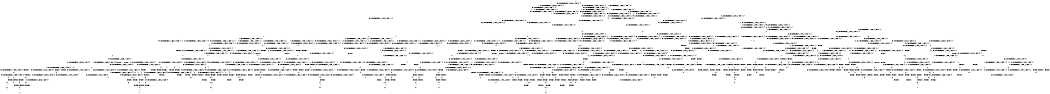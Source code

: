 digraph BCG {
size = "7, 10.5";
center = TRUE;
node [shape = circle];
0 [peripheries = 2];
0 -> 1 [label = "EX !0 !ATOMIC_EXCH_BRANCH (1, +0, FALSE, +0, 1, TRUE) !{0, 1, 2}"];
0 -> 2 [label = "EX !2 !ATOMIC_EXCH_BRANCH (1, +1, TRUE, +0, 2, TRUE) !{0, 1, 2}"];
0 -> 3 [label = "EX !1 !ATOMIC_EXCH_BRANCH (1, +0, TRUE, +0, 1, TRUE) !{0, 1, 2}"];
0 -> 4 [label = "EX !0 !ATOMIC_EXCH_BRANCH (1, +0, FALSE, +0, 1, TRUE) !{0, 1, 2}"];
1 -> 1 [label = "EX !0 !ATOMIC_EXCH_BRANCH (1, +0, FALSE, +0, 1, TRUE) !{0, 1, 2}"];
1 -> 5 [label = "EX !2 !ATOMIC_EXCH_BRANCH (1, +1, TRUE, +0, 2, TRUE) !{0, 1, 2}"];
1 -> 6 [label = "EX !1 !ATOMIC_EXCH_BRANCH (1, +0, TRUE, +0, 1, TRUE) !{0, 1, 2}"];
1 -> 4 [label = "EX !0 !ATOMIC_EXCH_BRANCH (1, +0, FALSE, +0, 1, TRUE) !{0, 1, 2}"];
2 -> 7 [label = "EX !2 !ATOMIC_EXCH_BRANCH (1, +1, TRUE, +1, 2, TRUE) !{0, 1, 2}"];
2 -> 8 [label = "EX !0 !ATOMIC_EXCH_BRANCH (1, +0, FALSE, +0, 1, FALSE) !{0, 1, 2}"];
2 -> 9 [label = "EX !1 !ATOMIC_EXCH_BRANCH (1, +0, TRUE, +0, 1, FALSE) !{0, 1, 2}"];
2 -> 10 [label = "EX !0 !ATOMIC_EXCH_BRANCH (1, +0, FALSE, +0, 1, FALSE) !{0, 1, 2}"];
3 -> 3 [label = "EX !1 !ATOMIC_EXCH_BRANCH (1, +0, TRUE, +0, 1, TRUE) !{0, 1, 2}"];
3 -> 11 [label = "EX !0 !ATOMIC_EXCH_BRANCH (1, +0, FALSE, +0, 1, TRUE) !{0, 1, 2}"];
3 -> 12 [label = "EX !2 !ATOMIC_EXCH_BRANCH (1, +1, TRUE, +0, 2, TRUE) !{0, 1, 2}"];
3 -> 13 [label = "EX !0 !ATOMIC_EXCH_BRANCH (1, +0, FALSE, +0, 1, TRUE) !{0, 1, 2}"];
4 -> 14 [label = "EX !1 !ATOMIC_EXCH_BRANCH (1, +0, TRUE, +0, 1, TRUE) !{0, 1, 2}"];
4 -> 4 [label = "EX !0 !ATOMIC_EXCH_BRANCH (1, +0, FALSE, +0, 1, TRUE) !{0, 1, 2}"];
4 -> 15 [label = "EX !2 !ATOMIC_EXCH_BRANCH (1, +1, TRUE, +0, 2, TRUE) !{0, 1, 2}"];
4 -> 16 [label = "EX !1 !ATOMIC_EXCH_BRANCH (1, +0, TRUE, +0, 1, TRUE) !{0, 1, 2}"];
5 -> 8 [label = "EX !0 !ATOMIC_EXCH_BRANCH (1, +0, FALSE, +0, 1, FALSE) !{0, 1, 2}"];
5 -> 17 [label = "EX !2 !ATOMIC_EXCH_BRANCH (1, +1, TRUE, +1, 2, TRUE) !{0, 1, 2}"];
5 -> 18 [label = "EX !1 !ATOMIC_EXCH_BRANCH (1, +0, TRUE, +0, 1, FALSE) !{0, 1, 2}"];
5 -> 10 [label = "EX !0 !ATOMIC_EXCH_BRANCH (1, +0, FALSE, +0, 1, FALSE) !{0, 1, 2}"];
6 -> 11 [label = "EX !0 !ATOMIC_EXCH_BRANCH (1, +0, FALSE, +0, 1, TRUE) !{0, 1, 2}"];
6 -> 6 [label = "EX !1 !ATOMIC_EXCH_BRANCH (1, +0, TRUE, +0, 1, TRUE) !{0, 1, 2}"];
6 -> 19 [label = "EX !2 !ATOMIC_EXCH_BRANCH (1, +1, TRUE, +0, 2, TRUE) !{0, 1, 2}"];
6 -> 13 [label = "EX !0 !ATOMIC_EXCH_BRANCH (1, +0, FALSE, +0, 1, TRUE) !{0, 1, 2}"];
7 -> 7 [label = "EX !2 !ATOMIC_EXCH_BRANCH (1, +1, TRUE, +1, 2, TRUE) !{0, 1, 2}"];
7 -> 8 [label = "EX !0 !ATOMIC_EXCH_BRANCH (1, +0, FALSE, +0, 1, FALSE) !{0, 1, 2}"];
7 -> 9 [label = "EX !1 !ATOMIC_EXCH_BRANCH (1, +0, TRUE, +0, 1, FALSE) !{0, 1, 2}"];
7 -> 10 [label = "EX !0 !ATOMIC_EXCH_BRANCH (1, +0, FALSE, +0, 1, FALSE) !{0, 1, 2}"];
8 -> 20 [label = "EX !2 !ATOMIC_EXCH_BRANCH (1, +1, TRUE, +1, 2, TRUE) !{0, 1, 2}"];
8 -> 21 [label = "EX !1 !ATOMIC_EXCH_BRANCH (1, +0, TRUE, +0, 1, FALSE) !{0, 1, 2}"];
8 -> 22 [label = "TERMINATE !0"];
9 -> 23 [label = "EX !2 !ATOMIC_EXCH_BRANCH (1, +1, TRUE, +1, 2, FALSE) !{0, 1, 2}"];
9 -> 24 [label = "EX !0 !ATOMIC_EXCH_BRANCH (1, +0, FALSE, +0, 1, TRUE) !{0, 1, 2}"];
9 -> 25 [label = "TERMINATE !1"];
9 -> 26 [label = "EX !0 !ATOMIC_EXCH_BRANCH (1, +0, FALSE, +0, 1, TRUE) !{0, 1, 2}"];
10 -> 27 [label = "EX !1 !ATOMIC_EXCH_BRANCH (1, +0, TRUE, +0, 1, FALSE) !{0, 1, 2}"];
10 -> 28 [label = "EX !2 !ATOMIC_EXCH_BRANCH (1, +1, TRUE, +1, 2, TRUE) !{0, 1, 2}"];
10 -> 29 [label = "EX !1 !ATOMIC_EXCH_BRANCH (1, +0, TRUE, +0, 1, FALSE) !{0, 1, 2}"];
10 -> 30 [label = "TERMINATE !0"];
11 -> 11 [label = "EX !0 !ATOMIC_EXCH_BRANCH (1, +0, FALSE, +0, 1, TRUE) !{0, 1, 2}"];
11 -> 6 [label = "EX !1 !ATOMIC_EXCH_BRANCH (1, +0, TRUE, +0, 1, TRUE) !{0, 1, 2}"];
11 -> 19 [label = "EX !2 !ATOMIC_EXCH_BRANCH (1, +1, TRUE, +0, 2, TRUE) !{0, 1, 2}"];
11 -> 13 [label = "EX !0 !ATOMIC_EXCH_BRANCH (1, +0, FALSE, +0, 1, TRUE) !{0, 1, 2}"];
12 -> 9 [label = "EX !1 !ATOMIC_EXCH_BRANCH (1, +0, TRUE, +0, 1, FALSE) !{0, 1, 2}"];
12 -> 31 [label = "EX !2 !ATOMIC_EXCH_BRANCH (1, +1, TRUE, +1, 2, TRUE) !{0, 1, 2}"];
12 -> 32 [label = "EX !0 !ATOMIC_EXCH_BRANCH (1, +0, FALSE, +0, 1, FALSE) !{0, 1, 2}"];
12 -> 33 [label = "EX !0 !ATOMIC_EXCH_BRANCH (1, +0, FALSE, +0, 1, FALSE) !{0, 1, 2}"];
13 -> 14 [label = "EX !1 !ATOMIC_EXCH_BRANCH (1, +0, TRUE, +0, 1, TRUE) !{0, 1, 2}"];
13 -> 13 [label = "EX !0 !ATOMIC_EXCH_BRANCH (1, +0, FALSE, +0, 1, TRUE) !{0, 1, 2}"];
13 -> 16 [label = "EX !1 !ATOMIC_EXCH_BRANCH (1, +0, TRUE, +0, 1, TRUE) !{0, 1, 2}"];
13 -> 34 [label = "EX !2 !ATOMIC_EXCH_BRANCH (1, +1, TRUE, +0, 2, TRUE) !{0, 1, 2}"];
14 -> 35 [label = "EX !2 !ATOMIC_EXCH_BRANCH (1, +1, TRUE, +0, 2, TRUE) !{0, 1, 2}"];
14 -> 36 [label = "EX !0 !ATOMIC_EXCH_BRANCH (1, +0, FALSE, +0, 1, TRUE) !{0, 1, 2}"];
14 -> 14 [label = "EX !1 !ATOMIC_EXCH_BRANCH (1, +0, TRUE, +0, 1, TRUE) !{0, 1, 2}"];
14 -> 37 [label = "EX !2 !ATOMIC_EXCH_BRANCH (1, +1, TRUE, +0, 2, TRUE) !{0, 1, 2}"];
15 -> 38 [label = "EX !1 !ATOMIC_EXCH_BRANCH (1, +0, TRUE, +0, 1, FALSE) !{0, 1, 2}"];
15 -> 10 [label = "EX !0 !ATOMIC_EXCH_BRANCH (1, +0, FALSE, +0, 1, FALSE) !{0, 1, 2}"];
15 -> 39 [label = "EX !2 !ATOMIC_EXCH_BRANCH (1, +1, TRUE, +1, 2, TRUE) !{0, 1, 2}"];
15 -> 40 [label = "EX !1 !ATOMIC_EXCH_BRANCH (1, +0, TRUE, +0, 1, FALSE) !{0, 1, 2}"];
16 -> 14 [label = "EX !1 !ATOMIC_EXCH_BRANCH (1, +0, TRUE, +0, 1, TRUE) !{0, 1, 2}"];
16 -> 13 [label = "EX !0 !ATOMIC_EXCH_BRANCH (1, +0, FALSE, +0, 1, TRUE) !{0, 1, 2}"];
16 -> 16 [label = "EX !1 !ATOMIC_EXCH_BRANCH (1, +0, TRUE, +0, 1, TRUE) !{0, 1, 2}"];
16 -> 34 [label = "EX !2 !ATOMIC_EXCH_BRANCH (1, +1, TRUE, +0, 2, TRUE) !{0, 1, 2}"];
17 -> 8 [label = "EX !0 !ATOMIC_EXCH_BRANCH (1, +0, FALSE, +0, 1, FALSE) !{0, 1, 2}"];
17 -> 17 [label = "EX !2 !ATOMIC_EXCH_BRANCH (1, +1, TRUE, +1, 2, TRUE) !{0, 1, 2}"];
17 -> 18 [label = "EX !1 !ATOMIC_EXCH_BRANCH (1, +0, TRUE, +0, 1, FALSE) !{0, 1, 2}"];
17 -> 10 [label = "EX !0 !ATOMIC_EXCH_BRANCH (1, +0, FALSE, +0, 1, FALSE) !{0, 1, 2}"];
18 -> 24 [label = "EX !0 !ATOMIC_EXCH_BRANCH (1, +0, FALSE, +0, 1, TRUE) !{0, 1, 2}"];
18 -> 41 [label = "EX !2 !ATOMIC_EXCH_BRANCH (1, +1, TRUE, +1, 2, FALSE) !{0, 1, 2}"];
18 -> 42 [label = "TERMINATE !1"];
18 -> 26 [label = "EX !0 !ATOMIC_EXCH_BRANCH (1, +0, FALSE, +0, 1, TRUE) !{0, 1, 2}"];
19 -> 32 [label = "EX !0 !ATOMIC_EXCH_BRANCH (1, +0, FALSE, +0, 1, FALSE) !{0, 1, 2}"];
19 -> 18 [label = "EX !1 !ATOMIC_EXCH_BRANCH (1, +0, TRUE, +0, 1, FALSE) !{0, 1, 2}"];
19 -> 43 [label = "EX !2 !ATOMIC_EXCH_BRANCH (1, +1, TRUE, +1, 2, TRUE) !{0, 1, 2}"];
19 -> 33 [label = "EX !0 !ATOMIC_EXCH_BRANCH (1, +0, FALSE, +0, 1, FALSE) !{0, 1, 2}"];
20 -> 20 [label = "EX !2 !ATOMIC_EXCH_BRANCH (1, +1, TRUE, +1, 2, TRUE) !{0, 1, 2}"];
20 -> 21 [label = "EX !1 !ATOMIC_EXCH_BRANCH (1, +0, TRUE, +0, 1, FALSE) !{0, 1, 2}"];
20 -> 22 [label = "TERMINATE !0"];
21 -> 44 [label = "EX !2 !ATOMIC_EXCH_BRANCH (1, +1, TRUE, +1, 2, FALSE) !{0, 1, 2}"];
21 -> 45 [label = "TERMINATE !0"];
21 -> 46 [label = "TERMINATE !1"];
22 -> 47 [label = "EX !2 !ATOMIC_EXCH_BRANCH (1, +1, TRUE, +1, 2, TRUE) !{1, 2}"];
22 -> 48 [label = "EX !1 !ATOMIC_EXCH_BRANCH (1, +0, TRUE, +0, 1, FALSE) !{1, 2}"];
22 -> 49 [label = "EX !1 !ATOMIC_EXCH_BRANCH (1, +0, TRUE, +0, 1, FALSE) !{1, 2}"];
23 -> 50 [label = "EX !0 !ATOMIC_EXCH_BRANCH (1, +0, FALSE, +0, 1, FALSE) !{0, 1, 2}"];
23 -> 51 [label = "TERMINATE !2"];
23 -> 52 [label = "TERMINATE !1"];
23 -> 53 [label = "EX !0 !ATOMIC_EXCH_BRANCH (1, +0, FALSE, +0, 1, FALSE) !{0, 1, 2}"];
24 -> 24 [label = "EX !0 !ATOMIC_EXCH_BRANCH (1, +0, FALSE, +0, 1, TRUE) !{0, 1, 2}"];
24 -> 41 [label = "EX !2 !ATOMIC_EXCH_BRANCH (1, +1, TRUE, +1, 2, FALSE) !{0, 1, 2}"];
24 -> 42 [label = "TERMINATE !1"];
24 -> 26 [label = "EX !0 !ATOMIC_EXCH_BRANCH (1, +0, FALSE, +0, 1, TRUE) !{0, 1, 2}"];
25 -> 54 [label = "EX !2 !ATOMIC_EXCH_BRANCH (1, +1, TRUE, +1, 2, FALSE) !{0, 2}"];
25 -> 55 [label = "EX !0 !ATOMIC_EXCH_BRANCH (1, +0, FALSE, +0, 1, TRUE) !{0, 2}"];
25 -> 56 [label = "EX !0 !ATOMIC_EXCH_BRANCH (1, +0, FALSE, +0, 1, TRUE) !{0, 2}"];
26 -> 26 [label = "EX !0 !ATOMIC_EXCH_BRANCH (1, +0, FALSE, +0, 1, TRUE) !{0, 1, 2}"];
26 -> 57 [label = "EX !2 !ATOMIC_EXCH_BRANCH (1, +1, TRUE, +1, 2, FALSE) !{0, 1, 2}"];
26 -> 58 [label = "TERMINATE !1"];
27 -> 59 [label = "EX !2 !ATOMIC_EXCH_BRANCH (1, +1, TRUE, +1, 2, FALSE) !{0, 1, 2}"];
27 -> 60 [label = "EX !2 !ATOMIC_EXCH_BRANCH (1, +1, TRUE, +1, 2, FALSE) !{0, 1, 2}"];
27 -> 61 [label = "TERMINATE !0"];
27 -> 62 [label = "TERMINATE !1"];
28 -> 27 [label = "EX !1 !ATOMIC_EXCH_BRANCH (1, +0, TRUE, +0, 1, FALSE) !{0, 1, 2}"];
28 -> 28 [label = "EX !2 !ATOMIC_EXCH_BRANCH (1, +1, TRUE, +1, 2, TRUE) !{0, 1, 2}"];
28 -> 29 [label = "EX !1 !ATOMIC_EXCH_BRANCH (1, +0, TRUE, +0, 1, FALSE) !{0, 1, 2}"];
28 -> 30 [label = "TERMINATE !0"];
29 -> 63 [label = "EX !2 !ATOMIC_EXCH_BRANCH (1, +1, TRUE, +1, 2, FALSE) !{0, 1, 2}"];
29 -> 64 [label = "TERMINATE !0"];
29 -> 65 [label = "TERMINATE !1"];
30 -> 66 [label = "EX !2 !ATOMIC_EXCH_BRANCH (1, +1, TRUE, +1, 2, TRUE) !{1, 2}"];
30 -> 67 [label = "EX !1 !ATOMIC_EXCH_BRANCH (1, +0, TRUE, +0, 1, FALSE) !{1, 2}"];
31 -> 9 [label = "EX !1 !ATOMIC_EXCH_BRANCH (1, +0, TRUE, +0, 1, FALSE) !{0, 1, 2}"];
31 -> 31 [label = "EX !2 !ATOMIC_EXCH_BRANCH (1, +1, TRUE, +1, 2, TRUE) !{0, 1, 2}"];
31 -> 32 [label = "EX !0 !ATOMIC_EXCH_BRANCH (1, +0, FALSE, +0, 1, FALSE) !{0, 1, 2}"];
31 -> 33 [label = "EX !0 !ATOMIC_EXCH_BRANCH (1, +0, FALSE, +0, 1, FALSE) !{0, 1, 2}"];
32 -> 21 [label = "EX !1 !ATOMIC_EXCH_BRANCH (1, +0, TRUE, +0, 1, FALSE) !{0, 1, 2}"];
32 -> 68 [label = "EX !2 !ATOMIC_EXCH_BRANCH (1, +1, TRUE, +1, 2, TRUE) !{0, 1, 2}"];
32 -> 69 [label = "TERMINATE !0"];
33 -> 27 [label = "EX !1 !ATOMIC_EXCH_BRANCH (1, +0, TRUE, +0, 1, FALSE) !{0, 1, 2}"];
33 -> 29 [label = "EX !1 !ATOMIC_EXCH_BRANCH (1, +0, TRUE, +0, 1, FALSE) !{0, 1, 2}"];
33 -> 70 [label = "EX !2 !ATOMIC_EXCH_BRANCH (1, +1, TRUE, +1, 2, TRUE) !{0, 1, 2}"];
33 -> 71 [label = "TERMINATE !0"];
34 -> 38 [label = "EX !1 !ATOMIC_EXCH_BRANCH (1, +0, TRUE, +0, 1, FALSE) !{0, 1, 2}"];
34 -> 33 [label = "EX !0 !ATOMIC_EXCH_BRANCH (1, +0, FALSE, +0, 1, FALSE) !{0, 1, 2}"];
34 -> 40 [label = "EX !1 !ATOMIC_EXCH_BRANCH (1, +0, TRUE, +0, 1, FALSE) !{0, 1, 2}"];
34 -> 72 [label = "EX !2 !ATOMIC_EXCH_BRANCH (1, +1, TRUE, +1, 2, TRUE) !{0, 1, 2}"];
35 -> 73 [label = "EX !0 !ATOMIC_EXCH_BRANCH (1, +0, FALSE, +0, 1, FALSE) !{0, 1, 2}"];
35 -> 74 [label = "EX !1 !ATOMIC_EXCH_BRANCH (1, +0, TRUE, +0, 1, FALSE) !{0, 1, 2}"];
35 -> 75 [label = "EX !2 !ATOMIC_EXCH_BRANCH (1, +1, TRUE, +1, 2, TRUE) !{0, 1, 2}"];
35 -> 33 [label = "EX !0 !ATOMIC_EXCH_BRANCH (1, +0, FALSE, +0, 1, FALSE) !{0, 1, 2}"];
36 -> 35 [label = "EX !2 !ATOMIC_EXCH_BRANCH (1, +1, TRUE, +0, 2, TRUE) !{0, 1, 2}"];
36 -> 36 [label = "EX !0 !ATOMIC_EXCH_BRANCH (1, +0, FALSE, +0, 1, TRUE) !{0, 1, 2}"];
36 -> 14 [label = "EX !1 !ATOMIC_EXCH_BRANCH (1, +0, TRUE, +0, 1, TRUE) !{0, 1, 2}"];
36 -> 37 [label = "EX !2 !ATOMIC_EXCH_BRANCH (1, +1, TRUE, +0, 2, TRUE) !{0, 1, 2}"];
37 -> 75 [label = "EX !2 !ATOMIC_EXCH_BRANCH (1, +1, TRUE, +1, 2, TRUE) !{0, 1, 2}"];
37 -> 76 [label = "EX !0 !ATOMIC_EXCH_BRANCH (1, +0, FALSE, +0, 1, FALSE) !{0, 1, 2}"];
37 -> 38 [label = "EX !1 !ATOMIC_EXCH_BRANCH (1, +0, TRUE, +0, 1, FALSE) !{0, 1, 2}"];
37 -> 77 [label = "EX !2 !ATOMIC_EXCH_BRANCH (1, +1, TRUE, +1, 2, TRUE) !{0, 1, 2}"];
38 -> 78 [label = "EX !2 !ATOMIC_EXCH_BRANCH (1, +1, TRUE, +1, 2, FALSE) !{0, 1, 2}"];
38 -> 79 [label = "EX !0 !ATOMIC_EXCH_BRANCH (1, +0, FALSE, +0, 1, TRUE) !{0, 1, 2}"];
38 -> 80 [label = "EX !2 !ATOMIC_EXCH_BRANCH (1, +1, TRUE, +1, 2, FALSE) !{0, 1, 2}"];
38 -> 81 [label = "TERMINATE !1"];
39 -> 38 [label = "EX !1 !ATOMIC_EXCH_BRANCH (1, +0, TRUE, +0, 1, FALSE) !{0, 1, 2}"];
39 -> 10 [label = "EX !0 !ATOMIC_EXCH_BRANCH (1, +0, FALSE, +0, 1, FALSE) !{0, 1, 2}"];
39 -> 39 [label = "EX !2 !ATOMIC_EXCH_BRANCH (1, +1, TRUE, +1, 2, TRUE) !{0, 1, 2}"];
39 -> 40 [label = "EX !1 !ATOMIC_EXCH_BRANCH (1, +0, TRUE, +0, 1, FALSE) !{0, 1, 2}"];
40 -> 26 [label = "EX !0 !ATOMIC_EXCH_BRANCH (1, +0, FALSE, +0, 1, TRUE) !{0, 1, 2}"];
40 -> 57 [label = "EX !2 !ATOMIC_EXCH_BRANCH (1, +1, TRUE, +1, 2, FALSE) !{0, 1, 2}"];
40 -> 58 [label = "TERMINATE !1"];
41 -> 50 [label = "EX !0 !ATOMIC_EXCH_BRANCH (1, +0, FALSE, +0, 1, FALSE) !{0, 1, 2}"];
41 -> 82 [label = "TERMINATE !2"];
41 -> 83 [label = "TERMINATE !1"];
41 -> 53 [label = "EX !0 !ATOMIC_EXCH_BRANCH (1, +0, FALSE, +0, 1, FALSE) !{0, 1, 2}"];
42 -> 55 [label = "EX !0 !ATOMIC_EXCH_BRANCH (1, +0, FALSE, +0, 1, TRUE) !{0, 2}"];
42 -> 84 [label = "EX !2 !ATOMIC_EXCH_BRANCH (1, +1, TRUE, +1, 2, FALSE) !{0, 2}"];
42 -> 56 [label = "EX !0 !ATOMIC_EXCH_BRANCH (1, +0, FALSE, +0, 1, TRUE) !{0, 2}"];
43 -> 32 [label = "EX !0 !ATOMIC_EXCH_BRANCH (1, +0, FALSE, +0, 1, FALSE) !{0, 1, 2}"];
43 -> 18 [label = "EX !1 !ATOMIC_EXCH_BRANCH (1, +0, TRUE, +0, 1, FALSE) !{0, 1, 2}"];
43 -> 43 [label = "EX !2 !ATOMIC_EXCH_BRANCH (1, +1, TRUE, +1, 2, TRUE) !{0, 1, 2}"];
43 -> 33 [label = "EX !0 !ATOMIC_EXCH_BRANCH (1, +0, FALSE, +0, 1, FALSE) !{0, 1, 2}"];
44 -> 85 [label = "TERMINATE !0"];
44 -> 86 [label = "TERMINATE !2"];
44 -> 87 [label = "TERMINATE !1"];
45 -> 88 [label = "EX !2 !ATOMIC_EXCH_BRANCH (1, +1, TRUE, +1, 2, FALSE) !{1, 2}"];
45 -> 89 [label = "TERMINATE !1"];
46 -> 90 [label = "EX !2 !ATOMIC_EXCH_BRANCH (1, +1, TRUE, +1, 2, FALSE) !{0, 2}"];
46 -> 89 [label = "TERMINATE !0"];
47 -> 47 [label = "EX !2 !ATOMIC_EXCH_BRANCH (1, +1, TRUE, +1, 2, TRUE) !{1, 2}"];
47 -> 48 [label = "EX !1 !ATOMIC_EXCH_BRANCH (1, +0, TRUE, +0, 1, FALSE) !{1, 2}"];
47 -> 49 [label = "EX !1 !ATOMIC_EXCH_BRANCH (1, +0, TRUE, +0, 1, FALSE) !{1, 2}"];
48 -> 88 [label = "EX !2 !ATOMIC_EXCH_BRANCH (1, +1, TRUE, +1, 2, FALSE) !{1, 2}"];
48 -> 89 [label = "TERMINATE !1"];
49 -> 91 [label = "EX !2 !ATOMIC_EXCH_BRANCH (1, +1, TRUE, +1, 2, FALSE) !{1, 2}"];
49 -> 92 [label = "EX !2 !ATOMIC_EXCH_BRANCH (1, +1, TRUE, +1, 2, FALSE) !{1, 2}"];
49 -> 93 [label = "TERMINATE !1"];
50 -> 85 [label = "TERMINATE !0"];
50 -> 86 [label = "TERMINATE !2"];
50 -> 87 [label = "TERMINATE !1"];
51 -> 94 [label = "EX !0 !ATOMIC_EXCH_BRANCH (1, +0, FALSE, +0, 1, FALSE) !{0, 1}"];
51 -> 95 [label = "TERMINATE !1"];
51 -> 96 [label = "EX !0 !ATOMIC_EXCH_BRANCH (1, +0, FALSE, +0, 1, FALSE) !{0, 1}"];
52 -> 97 [label = "EX !0 !ATOMIC_EXCH_BRANCH (1, +0, FALSE, +0, 1, FALSE) !{0, 2}"];
52 -> 95 [label = "TERMINATE !2"];
52 -> 98 [label = "EX !0 !ATOMIC_EXCH_BRANCH (1, +0, FALSE, +0, 1, FALSE) !{0, 2}"];
53 -> 99 [label = "TERMINATE !0"];
53 -> 100 [label = "TERMINATE !2"];
53 -> 101 [label = "TERMINATE !1"];
54 -> 97 [label = "EX !0 !ATOMIC_EXCH_BRANCH (1, +0, FALSE, +0, 1, FALSE) !{0, 2}"];
54 -> 95 [label = "TERMINATE !2"];
54 -> 98 [label = "EX !0 !ATOMIC_EXCH_BRANCH (1, +0, FALSE, +0, 1, FALSE) !{0, 2}"];
55 -> 55 [label = "EX !0 !ATOMIC_EXCH_BRANCH (1, +0, FALSE, +0, 1, TRUE) !{0, 2}"];
55 -> 84 [label = "EX !2 !ATOMIC_EXCH_BRANCH (1, +1, TRUE, +1, 2, FALSE) !{0, 2}"];
55 -> 56 [label = "EX !0 !ATOMIC_EXCH_BRANCH (1, +0, FALSE, +0, 1, TRUE) !{0, 2}"];
56 -> 102 [label = "EX !2 !ATOMIC_EXCH_BRANCH (1, +1, TRUE, +1, 2, FALSE) !{0, 2}"];
56 -> 56 [label = "EX !0 !ATOMIC_EXCH_BRANCH (1, +0, FALSE, +0, 1, TRUE) !{0, 2}"];
56 -> 103 [label = "EX !2 !ATOMIC_EXCH_BRANCH (1, +1, TRUE, +1, 2, FALSE) !{0, 2}"];
57 -> 53 [label = "EX !0 !ATOMIC_EXCH_BRANCH (1, +0, FALSE, +0, 1, FALSE) !{0, 1, 2}"];
57 -> 104 [label = "TERMINATE !2"];
57 -> 105 [label = "TERMINATE !1"];
58 -> 106 [label = "EX !0 !ATOMIC_EXCH_BRANCH (1, +0, FALSE, +0, 1, TRUE) !{0, 2}"];
58 -> 107 [label = "EX !2 !ATOMIC_EXCH_BRANCH (1, +1, TRUE, +1, 2, FALSE) !{0, 2}"];
59 -> 108 [label = "TERMINATE !0"];
59 -> 109 [label = "TERMINATE !2"];
59 -> 110 [label = "TERMINATE !1"];
60 -> 111 [label = "TERMINATE !0"];
60 -> 112 [label = "TERMINATE !2"];
60 -> 113 [label = "TERMINATE !1"];
61 -> 114 [label = "EX !2 !ATOMIC_EXCH_BRANCH (1, +1, TRUE, +1, 2, FALSE) !{1, 2}"];
61 -> 115 [label = "TERMINATE !1"];
62 -> 116 [label = "EX !2 !ATOMIC_EXCH_BRANCH (1, +1, TRUE, +1, 2, FALSE) !{0, 2}"];
62 -> 115 [label = "TERMINATE !0"];
63 -> 99 [label = "TERMINATE !0"];
63 -> 100 [label = "TERMINATE !2"];
63 -> 101 [label = "TERMINATE !1"];
64 -> 117 [label = "EX !2 !ATOMIC_EXCH_BRANCH (1, +1, TRUE, +1, 2, FALSE) !{1, 2}"];
64 -> 118 [label = "TERMINATE !1"];
65 -> 119 [label = "EX !2 !ATOMIC_EXCH_BRANCH (1, +1, TRUE, +1, 2, FALSE) !{0, 2}"];
65 -> 118 [label = "TERMINATE !0"];
66 -> 66 [label = "EX !2 !ATOMIC_EXCH_BRANCH (1, +1, TRUE, +1, 2, TRUE) !{1, 2}"];
66 -> 67 [label = "EX !1 !ATOMIC_EXCH_BRANCH (1, +0, TRUE, +0, 1, FALSE) !{1, 2}"];
67 -> 117 [label = "EX !2 !ATOMIC_EXCH_BRANCH (1, +1, TRUE, +1, 2, FALSE) !{1, 2}"];
67 -> 118 [label = "TERMINATE !1"];
68 -> 21 [label = "EX !1 !ATOMIC_EXCH_BRANCH (1, +0, TRUE, +0, 1, FALSE) !{0, 1, 2}"];
68 -> 68 [label = "EX !2 !ATOMIC_EXCH_BRANCH (1, +1, TRUE, +1, 2, TRUE) !{0, 1, 2}"];
68 -> 69 [label = "TERMINATE !0"];
69 -> 48 [label = "EX !1 !ATOMIC_EXCH_BRANCH (1, +0, TRUE, +0, 1, FALSE) !{1, 2}"];
69 -> 120 [label = "EX !2 !ATOMIC_EXCH_BRANCH (1, +1, TRUE, +1, 2, TRUE) !{1, 2}"];
69 -> 49 [label = "EX !1 !ATOMIC_EXCH_BRANCH (1, +0, TRUE, +0, 1, FALSE) !{1, 2}"];
70 -> 27 [label = "EX !1 !ATOMIC_EXCH_BRANCH (1, +0, TRUE, +0, 1, FALSE) !{0, 1, 2}"];
70 -> 29 [label = "EX !1 !ATOMIC_EXCH_BRANCH (1, +0, TRUE, +0, 1, FALSE) !{0, 1, 2}"];
70 -> 70 [label = "EX !2 !ATOMIC_EXCH_BRANCH (1, +1, TRUE, +1, 2, TRUE) !{0, 1, 2}"];
70 -> 71 [label = "TERMINATE !0"];
71 -> 67 [label = "EX !1 !ATOMIC_EXCH_BRANCH (1, +0, TRUE, +0, 1, FALSE) !{1, 2}"];
71 -> 121 [label = "EX !2 !ATOMIC_EXCH_BRANCH (1, +1, TRUE, +1, 2, TRUE) !{1, 2}"];
72 -> 38 [label = "EX !1 !ATOMIC_EXCH_BRANCH (1, +0, TRUE, +0, 1, FALSE) !{0, 1, 2}"];
72 -> 33 [label = "EX !0 !ATOMIC_EXCH_BRANCH (1, +0, FALSE, +0, 1, FALSE) !{0, 1, 2}"];
72 -> 40 [label = "EX !1 !ATOMIC_EXCH_BRANCH (1, +0, TRUE, +0, 1, FALSE) !{0, 1, 2}"];
72 -> 72 [label = "EX !2 !ATOMIC_EXCH_BRANCH (1, +1, TRUE, +1, 2, TRUE) !{0, 1, 2}"];
73 -> 122 [label = "EX !1 !ATOMIC_EXCH_BRANCH (1, +0, TRUE, +0, 1, FALSE) !{0, 1, 2}"];
73 -> 123 [label = "EX !2 !ATOMIC_EXCH_BRANCH (1, +1, TRUE, +1, 2, TRUE) !{0, 1, 2}"];
73 -> 124 [label = "TERMINATE !0"];
74 -> 125 [label = "EX !0 !ATOMIC_EXCH_BRANCH (1, +0, FALSE, +0, 1, TRUE) !{0, 1, 2}"];
74 -> 78 [label = "EX !2 !ATOMIC_EXCH_BRANCH (1, +1, TRUE, +1, 2, FALSE) !{0, 1, 2}"];
74 -> 126 [label = "TERMINATE !1"];
74 -> 26 [label = "EX !0 !ATOMIC_EXCH_BRANCH (1, +0, FALSE, +0, 1, TRUE) !{0, 1, 2}"];
75 -> 73 [label = "EX !0 !ATOMIC_EXCH_BRANCH (1, +0, FALSE, +0, 1, FALSE) !{0, 1, 2}"];
75 -> 74 [label = "EX !1 !ATOMIC_EXCH_BRANCH (1, +0, TRUE, +0, 1, FALSE) !{0, 1, 2}"];
75 -> 75 [label = "EX !2 !ATOMIC_EXCH_BRANCH (1, +1, TRUE, +1, 2, TRUE) !{0, 1, 2}"];
75 -> 33 [label = "EX !0 !ATOMIC_EXCH_BRANCH (1, +0, FALSE, +0, 1, FALSE) !{0, 1, 2}"];
76 -> 123 [label = "EX !2 !ATOMIC_EXCH_BRANCH (1, +1, TRUE, +1, 2, TRUE) !{0, 1, 2}"];
76 -> 27 [label = "EX !1 !ATOMIC_EXCH_BRANCH (1, +0, TRUE, +0, 1, FALSE) !{0, 1, 2}"];
76 -> 127 [label = "EX !2 !ATOMIC_EXCH_BRANCH (1, +1, TRUE, +1, 2, TRUE) !{0, 1, 2}"];
76 -> 128 [label = "TERMINATE !0"];
77 -> 75 [label = "EX !2 !ATOMIC_EXCH_BRANCH (1, +1, TRUE, +1, 2, TRUE) !{0, 1, 2}"];
77 -> 76 [label = "EX !0 !ATOMIC_EXCH_BRANCH (1, +0, FALSE, +0, 1, FALSE) !{0, 1, 2}"];
77 -> 38 [label = "EX !1 !ATOMIC_EXCH_BRANCH (1, +0, TRUE, +0, 1, FALSE) !{0, 1, 2}"];
77 -> 77 [label = "EX !2 !ATOMIC_EXCH_BRANCH (1, +1, TRUE, +1, 2, TRUE) !{0, 1, 2}"];
78 -> 129 [label = "EX !0 !ATOMIC_EXCH_BRANCH (1, +0, FALSE, +0, 1, FALSE) !{0, 1, 2}"];
78 -> 130 [label = "TERMINATE !2"];
78 -> 131 [label = "TERMINATE !1"];
78 -> 53 [label = "EX !0 !ATOMIC_EXCH_BRANCH (1, +0, FALSE, +0, 1, FALSE) !{0, 1, 2}"];
79 -> 78 [label = "EX !2 !ATOMIC_EXCH_BRANCH (1, +1, TRUE, +1, 2, FALSE) !{0, 1, 2}"];
79 -> 79 [label = "EX !0 !ATOMIC_EXCH_BRANCH (1, +0, FALSE, +0, 1, TRUE) !{0, 1, 2}"];
79 -> 80 [label = "EX !2 !ATOMIC_EXCH_BRANCH (1, +1, TRUE, +1, 2, FALSE) !{0, 1, 2}"];
79 -> 81 [label = "TERMINATE !1"];
80 -> 132 [label = "EX !0 !ATOMIC_EXCH_BRANCH (1, +0, FALSE, +0, 1, FALSE) !{0, 1, 2}"];
80 -> 133 [label = "TERMINATE !2"];
80 -> 134 [label = "TERMINATE !1"];
81 -> 135 [label = "EX !0 !ATOMIC_EXCH_BRANCH (1, +0, FALSE, +0, 1, TRUE) !{0, 2}"];
81 -> 136 [label = "EX !2 !ATOMIC_EXCH_BRANCH (1, +1, TRUE, +1, 2, FALSE) !{0, 2}"];
82 -> 94 [label = "EX !0 !ATOMIC_EXCH_BRANCH (1, +0, FALSE, +0, 1, FALSE) !{0, 1}"];
82 -> 137 [label = "TERMINATE !1"];
82 -> 96 [label = "EX !0 !ATOMIC_EXCH_BRANCH (1, +0, FALSE, +0, 1, FALSE) !{0, 1}"];
83 -> 97 [label = "EX !0 !ATOMIC_EXCH_BRANCH (1, +0, FALSE, +0, 1, FALSE) !{0, 2}"];
83 -> 137 [label = "TERMINATE !2"];
83 -> 98 [label = "EX !0 !ATOMIC_EXCH_BRANCH (1, +0, FALSE, +0, 1, FALSE) !{0, 2}"];
84 -> 97 [label = "EX !0 !ATOMIC_EXCH_BRANCH (1, +0, FALSE, +0, 1, FALSE) !{0, 2}"];
84 -> 137 [label = "TERMINATE !2"];
84 -> 98 [label = "EX !0 !ATOMIC_EXCH_BRANCH (1, +0, FALSE, +0, 1, FALSE) !{0, 2}"];
85 -> 138 [label = "TERMINATE !2"];
85 -> 139 [label = "TERMINATE !1"];
86 -> 138 [label = "TERMINATE !0"];
86 -> 140 [label = "TERMINATE !1"];
87 -> 139 [label = "TERMINATE !0"];
87 -> 140 [label = "TERMINATE !2"];
88 -> 138 [label = "TERMINATE !2"];
88 -> 139 [label = "TERMINATE !1"];
89 -> 141 [label = "EX !2 !ATOMIC_EXCH_BRANCH (1, +1, TRUE, +1, 2, FALSE) !{2}"];
89 -> 142 [label = "EX !2 !ATOMIC_EXCH_BRANCH (1, +1, TRUE, +1, 2, FALSE) !{2}"];
90 -> 139 [label = "TERMINATE !0"];
90 -> 140 [label = "TERMINATE !2"];
91 -> 143 [label = "TERMINATE !2"];
91 -> 144 [label = "TERMINATE !1"];
92 -> 145 [label = "TERMINATE !2"];
92 -> 146 [label = "TERMINATE !1"];
93 -> 147 [label = "EX !2 !ATOMIC_EXCH_BRANCH (1, +1, TRUE, +1, 2, FALSE) !{2}"];
94 -> 138 [label = "TERMINATE !0"];
94 -> 140 [label = "TERMINATE !1"];
95 -> 148 [label = "EX !0 !ATOMIC_EXCH_BRANCH (1, +0, FALSE, +0, 1, FALSE) !{0}"];
95 -> 149 [label = "EX !0 !ATOMIC_EXCH_BRANCH (1, +0, FALSE, +0, 1, FALSE) !{0}"];
96 -> 150 [label = "TERMINATE !0"];
96 -> 151 [label = "TERMINATE !1"];
97 -> 139 [label = "TERMINATE !0"];
97 -> 140 [label = "TERMINATE !2"];
98 -> 152 [label = "TERMINATE !0"];
98 -> 153 [label = "TERMINATE !2"];
99 -> 154 [label = "TERMINATE !2"];
99 -> 155 [label = "TERMINATE !1"];
100 -> 154 [label = "TERMINATE !0"];
100 -> 156 [label = "TERMINATE !1"];
101 -> 155 [label = "TERMINATE !0"];
101 -> 156 [label = "TERMINATE !2"];
102 -> 157 [label = "EX !0 !ATOMIC_EXCH_BRANCH (1, +0, FALSE, +0, 1, FALSE) !{0, 2}"];
102 -> 158 [label = "TERMINATE !2"];
102 -> 98 [label = "EX !0 !ATOMIC_EXCH_BRANCH (1, +0, FALSE, +0, 1, FALSE) !{0, 2}"];
103 -> 98 [label = "EX !0 !ATOMIC_EXCH_BRANCH (1, +0, FALSE, +0, 1, FALSE) !{0, 2}"];
103 -> 159 [label = "TERMINATE !2"];
104 -> 160 [label = "EX !0 !ATOMIC_EXCH_BRANCH (1, +0, FALSE, +0, 1, FALSE) !{0, 1}"];
104 -> 161 [label = "TERMINATE !1"];
105 -> 162 [label = "EX !0 !ATOMIC_EXCH_BRANCH (1, +0, FALSE, +0, 1, FALSE) !{0, 2}"];
105 -> 161 [label = "TERMINATE !2"];
106 -> 106 [label = "EX !0 !ATOMIC_EXCH_BRANCH (1, +0, FALSE, +0, 1, TRUE) !{0, 2}"];
106 -> 107 [label = "EX !2 !ATOMIC_EXCH_BRANCH (1, +1, TRUE, +1, 2, FALSE) !{0, 2}"];
107 -> 162 [label = "EX !0 !ATOMIC_EXCH_BRANCH (1, +0, FALSE, +0, 1, FALSE) !{0, 2}"];
107 -> 161 [label = "TERMINATE !2"];
108 -> 163 [label = "TERMINATE !2"];
108 -> 164 [label = "TERMINATE !1"];
109 -> 163 [label = "TERMINATE !0"];
109 -> 165 [label = "TERMINATE !1"];
110 -> 164 [label = "TERMINATE !0"];
110 -> 165 [label = "TERMINATE !2"];
111 -> 166 [label = "TERMINATE !2"];
111 -> 167 [label = "TERMINATE !1"];
112 -> 166 [label = "TERMINATE !0"];
112 -> 168 [label = "TERMINATE !1"];
113 -> 167 [label = "TERMINATE !0"];
113 -> 168 [label = "TERMINATE !2"];
114 -> 166 [label = "TERMINATE !2"];
114 -> 167 [label = "TERMINATE !1"];
115 -> 169 [label = "EX !2 !ATOMIC_EXCH_BRANCH (1, +1, TRUE, +1, 2, FALSE) !{2}"];
116 -> 167 [label = "TERMINATE !0"];
116 -> 168 [label = "TERMINATE !2"];
117 -> 154 [label = "TERMINATE !2"];
117 -> 155 [label = "TERMINATE !1"];
118 -> 170 [label = "EX !2 !ATOMIC_EXCH_BRANCH (1, +1, TRUE, +1, 2, FALSE) !{2}"];
119 -> 155 [label = "TERMINATE !0"];
119 -> 156 [label = "TERMINATE !2"];
120 -> 48 [label = "EX !1 !ATOMIC_EXCH_BRANCH (1, +0, TRUE, +0, 1, FALSE) !{1, 2}"];
120 -> 120 [label = "EX !2 !ATOMIC_EXCH_BRANCH (1, +1, TRUE, +1, 2, TRUE) !{1, 2}"];
120 -> 49 [label = "EX !1 !ATOMIC_EXCH_BRANCH (1, +0, TRUE, +0, 1, FALSE) !{1, 2}"];
121 -> 67 [label = "EX !1 !ATOMIC_EXCH_BRANCH (1, +0, TRUE, +0, 1, FALSE) !{1, 2}"];
121 -> 121 [label = "EX !2 !ATOMIC_EXCH_BRANCH (1, +1, TRUE, +1, 2, TRUE) !{1, 2}"];
122 -> 59 [label = "EX !2 !ATOMIC_EXCH_BRANCH (1, +1, TRUE, +1, 2, FALSE) !{0, 1, 2}"];
122 -> 171 [label = "TERMINATE !0"];
122 -> 172 [label = "TERMINATE !1"];
123 -> 122 [label = "EX !1 !ATOMIC_EXCH_BRANCH (1, +0, TRUE, +0, 1, FALSE) !{0, 1, 2}"];
123 -> 123 [label = "EX !2 !ATOMIC_EXCH_BRANCH (1, +1, TRUE, +1, 2, TRUE) !{0, 1, 2}"];
123 -> 124 [label = "TERMINATE !0"];
124 -> 173 [label = "EX !1 !ATOMIC_EXCH_BRANCH (1, +0, TRUE, +0, 1, FALSE) !{1, 2}"];
124 -> 174 [label = "EX !2 !ATOMIC_EXCH_BRANCH (1, +1, TRUE, +1, 2, TRUE) !{1, 2}"];
125 -> 125 [label = "EX !0 !ATOMIC_EXCH_BRANCH (1, +0, FALSE, +0, 1, TRUE) !{0, 1, 2}"];
125 -> 78 [label = "EX !2 !ATOMIC_EXCH_BRANCH (1, +1, TRUE, +1, 2, FALSE) !{0, 1, 2}"];
125 -> 126 [label = "TERMINATE !1"];
125 -> 26 [label = "EX !0 !ATOMIC_EXCH_BRANCH (1, +0, FALSE, +0, 1, TRUE) !{0, 1, 2}"];
126 -> 175 [label = "EX !0 !ATOMIC_EXCH_BRANCH (1, +0, FALSE, +0, 1, TRUE) !{0, 2}"];
126 -> 176 [label = "EX !2 !ATOMIC_EXCH_BRANCH (1, +1, TRUE, +1, 2, FALSE) !{0, 2}"];
127 -> 123 [label = "EX !2 !ATOMIC_EXCH_BRANCH (1, +1, TRUE, +1, 2, TRUE) !{0, 1, 2}"];
127 -> 27 [label = "EX !1 !ATOMIC_EXCH_BRANCH (1, +0, TRUE, +0, 1, FALSE) !{0, 1, 2}"];
127 -> 127 [label = "EX !2 !ATOMIC_EXCH_BRANCH (1, +1, TRUE, +1, 2, TRUE) !{0, 1, 2}"];
127 -> 128 [label = "TERMINATE !0"];
128 -> 177 [label = "EX !1 !ATOMIC_EXCH_BRANCH (1, +0, TRUE, +0, 1, FALSE) !{1, 2}"];
128 -> 178 [label = "EX !2 !ATOMIC_EXCH_BRANCH (1, +1, TRUE, +1, 2, TRUE) !{1, 2}"];
129 -> 108 [label = "TERMINATE !0"];
129 -> 109 [label = "TERMINATE !2"];
129 -> 110 [label = "TERMINATE !1"];
130 -> 179 [label = "EX !0 !ATOMIC_EXCH_BRANCH (1, +0, FALSE, +0, 1, FALSE) !{0, 1}"];
130 -> 180 [label = "TERMINATE !1"];
131 -> 181 [label = "EX !0 !ATOMIC_EXCH_BRANCH (1, +0, FALSE, +0, 1, FALSE) !{0, 2}"];
131 -> 180 [label = "TERMINATE !2"];
132 -> 111 [label = "TERMINATE !0"];
132 -> 112 [label = "TERMINATE !2"];
132 -> 113 [label = "TERMINATE !1"];
133 -> 182 [label = "EX !0 !ATOMIC_EXCH_BRANCH (1, +0, FALSE, +0, 1, FALSE) !{0, 1}"];
133 -> 183 [label = "TERMINATE !1"];
134 -> 184 [label = "EX !0 !ATOMIC_EXCH_BRANCH (1, +0, FALSE, +0, 1, FALSE) !{0, 2}"];
134 -> 183 [label = "TERMINATE !2"];
135 -> 135 [label = "EX !0 !ATOMIC_EXCH_BRANCH (1, +0, FALSE, +0, 1, TRUE) !{0, 2}"];
135 -> 136 [label = "EX !2 !ATOMIC_EXCH_BRANCH (1, +1, TRUE, +1, 2, FALSE) !{0, 2}"];
136 -> 184 [label = "EX !0 !ATOMIC_EXCH_BRANCH (1, +0, FALSE, +0, 1, FALSE) !{0, 2}"];
136 -> 183 [label = "TERMINATE !2"];
137 -> 148 [label = "EX !0 !ATOMIC_EXCH_BRANCH (1, +0, FALSE, +0, 1, FALSE) !{0}"];
137 -> 149 [label = "EX !0 !ATOMIC_EXCH_BRANCH (1, +0, FALSE, +0, 1, FALSE) !{0}"];
138 -> 185 [label = "TERMINATE !1"];
139 -> 185 [label = "TERMINATE !2"];
140 -> 185 [label = "TERMINATE !0"];
141 -> 185 [label = "TERMINATE !2"];
142 -> 186 [label = "TERMINATE !2"];
143 -> 187 [label = "TERMINATE !1"];
144 -> 187 [label = "TERMINATE !2"];
145 -> 188 [label = "TERMINATE !1"];
146 -> 188 [label = "TERMINATE !2"];
147 -> 188 [label = "TERMINATE !2"];
148 -> 185 [label = "TERMINATE !0"];
149 -> 189 [label = "TERMINATE !0"];
150 -> 190 [label = "TERMINATE !1"];
151 -> 190 [label = "TERMINATE !0"];
152 -> 191 [label = "TERMINATE !2"];
153 -> 191 [label = "TERMINATE !0"];
154 -> 192 [label = "TERMINATE !1"];
155 -> 192 [label = "TERMINATE !2"];
156 -> 192 [label = "TERMINATE !0"];
157 -> 193 [label = "TERMINATE !0"];
157 -> 194 [label = "TERMINATE !2"];
158 -> 195 [label = "EX !0 !ATOMIC_EXCH_BRANCH (1, +0, FALSE, +0, 1, FALSE) !{0}"];
159 -> 196 [label = "EX !0 !ATOMIC_EXCH_BRANCH (1, +0, FALSE, +0, 1, FALSE) !{0}"];
160 -> 154 [label = "TERMINATE !0"];
160 -> 156 [label = "TERMINATE !1"];
161 -> 197 [label = "EX !0 !ATOMIC_EXCH_BRANCH (1, +0, FALSE, +0, 1, FALSE) !{0}"];
162 -> 155 [label = "TERMINATE !0"];
162 -> 156 [label = "TERMINATE !2"];
163 -> 198 [label = "TERMINATE !1"];
164 -> 198 [label = "TERMINATE !2"];
165 -> 198 [label = "TERMINATE !0"];
166 -> 199 [label = "TERMINATE !1"];
167 -> 199 [label = "TERMINATE !2"];
168 -> 199 [label = "TERMINATE !0"];
169 -> 199 [label = "TERMINATE !2"];
170 -> 192 [label = "TERMINATE !2"];
171 -> 200 [label = "EX !2 !ATOMIC_EXCH_BRANCH (1, +1, TRUE, +1, 2, FALSE) !{1, 2}"];
171 -> 201 [label = "TERMINATE !1"];
172 -> 202 [label = "EX !2 !ATOMIC_EXCH_BRANCH (1, +1, TRUE, +1, 2, FALSE) !{0, 2}"];
172 -> 201 [label = "TERMINATE !0"];
173 -> 200 [label = "EX !2 !ATOMIC_EXCH_BRANCH (1, +1, TRUE, +1, 2, FALSE) !{1, 2}"];
173 -> 201 [label = "TERMINATE !1"];
174 -> 173 [label = "EX !1 !ATOMIC_EXCH_BRANCH (1, +0, TRUE, +0, 1, FALSE) !{1, 2}"];
174 -> 174 [label = "EX !2 !ATOMIC_EXCH_BRANCH (1, +1, TRUE, +1, 2, TRUE) !{1, 2}"];
175 -> 175 [label = "EX !0 !ATOMIC_EXCH_BRANCH (1, +0, FALSE, +0, 1, TRUE) !{0, 2}"];
175 -> 176 [label = "EX !2 !ATOMIC_EXCH_BRANCH (1, +1, TRUE, +1, 2, FALSE) !{0, 2}"];
176 -> 181 [label = "EX !0 !ATOMIC_EXCH_BRANCH (1, +0, FALSE, +0, 1, FALSE) !{0, 2}"];
176 -> 180 [label = "TERMINATE !2"];
177 -> 114 [label = "EX !2 !ATOMIC_EXCH_BRANCH (1, +1, TRUE, +1, 2, FALSE) !{1, 2}"];
177 -> 115 [label = "TERMINATE !1"];
178 -> 177 [label = "EX !1 !ATOMIC_EXCH_BRANCH (1, +0, TRUE, +0, 1, FALSE) !{1, 2}"];
178 -> 178 [label = "EX !2 !ATOMIC_EXCH_BRANCH (1, +1, TRUE, +1, 2, TRUE) !{1, 2}"];
179 -> 163 [label = "TERMINATE !0"];
179 -> 165 [label = "TERMINATE !1"];
180 -> 203 [label = "EX !0 !ATOMIC_EXCH_BRANCH (1, +0, FALSE, +0, 1, FALSE) !{0}"];
181 -> 164 [label = "TERMINATE !0"];
181 -> 165 [label = "TERMINATE !2"];
182 -> 166 [label = "TERMINATE !0"];
182 -> 168 [label = "TERMINATE !1"];
183 -> 204 [label = "EX !0 !ATOMIC_EXCH_BRANCH (1, +0, FALSE, +0, 1, FALSE) !{0}"];
184 -> 167 [label = "TERMINATE !0"];
184 -> 168 [label = "TERMINATE !2"];
185 -> 205 [label = "exit"];
186 -> 206 [label = "exit"];
187 -> 207 [label = "exit"];
188 -> 208 [label = "exit"];
189 -> 209 [label = "exit"];
190 -> 210 [label = "exit"];
191 -> 211 [label = "exit"];
192 -> 212 [label = "exit"];
193 -> 213 [label = "TERMINATE !2"];
194 -> 213 [label = "TERMINATE !0"];
195 -> 213 [label = "TERMINATE !0"];
196 -> 191 [label = "TERMINATE !0"];
197 -> 192 [label = "TERMINATE !0"];
198 -> 214 [label = "exit"];
199 -> 215 [label = "exit"];
200 -> 163 [label = "TERMINATE !2"];
200 -> 164 [label = "TERMINATE !1"];
201 -> 216 [label = "EX !2 !ATOMIC_EXCH_BRANCH (1, +1, TRUE, +1, 2, FALSE) !{2}"];
202 -> 164 [label = "TERMINATE !0"];
202 -> 165 [label = "TERMINATE !2"];
203 -> 198 [label = "TERMINATE !0"];
204 -> 199 [label = "TERMINATE !0"];
213 -> 217 [label = "exit"];
216 -> 198 [label = "TERMINATE !2"];
}
